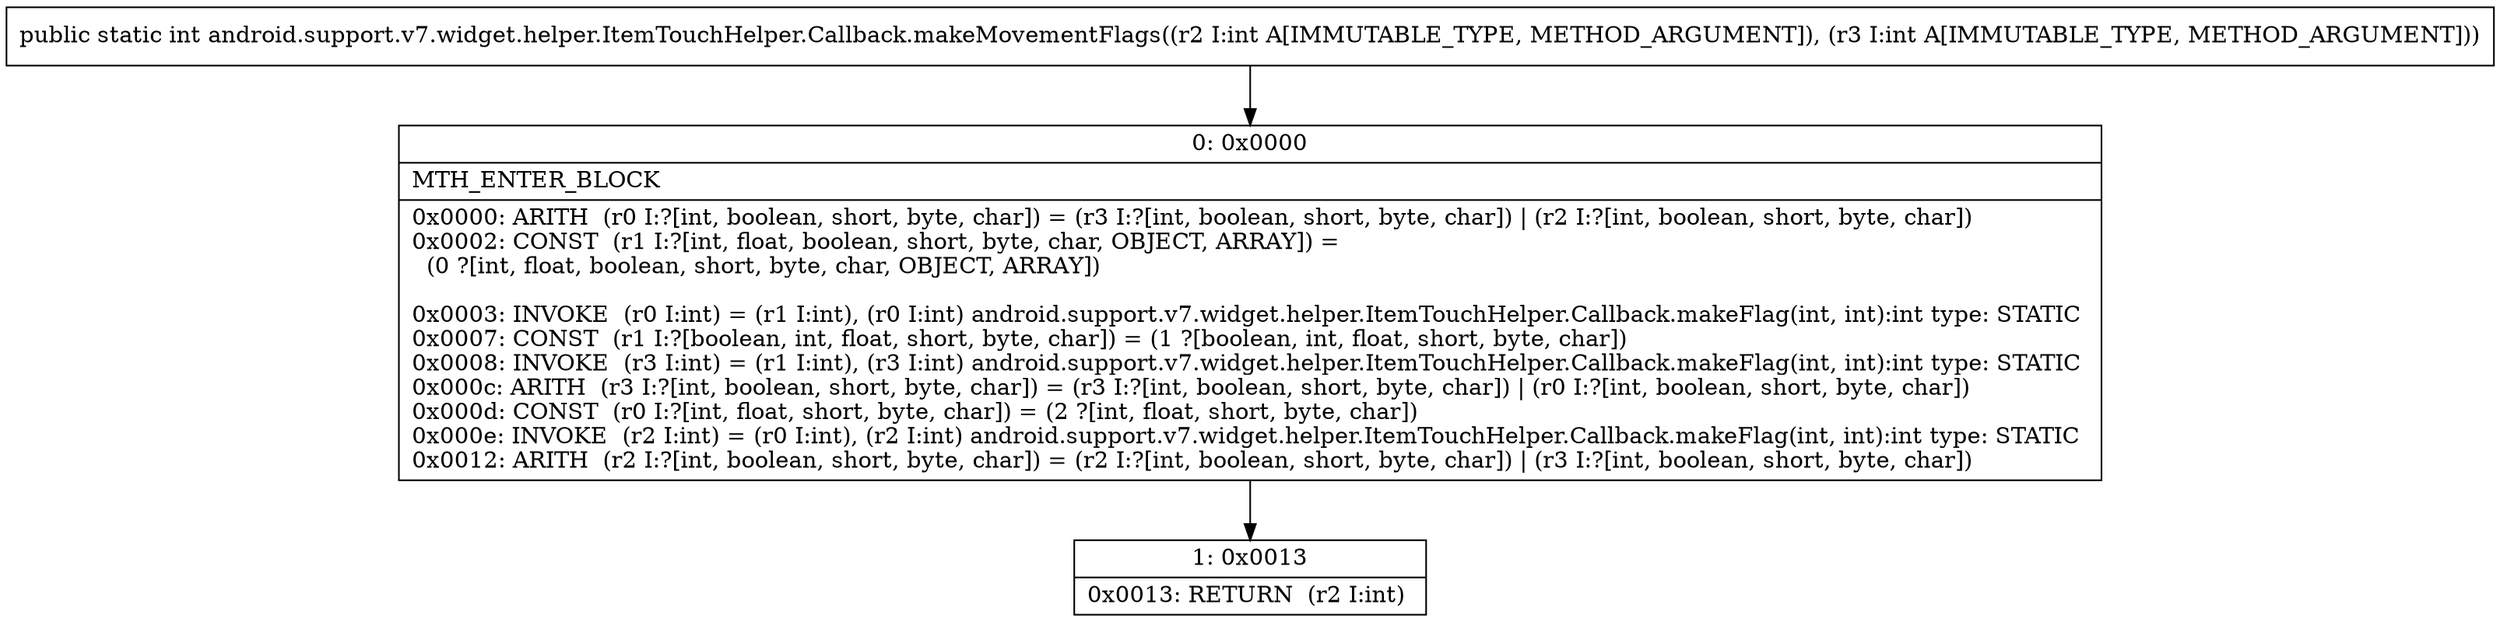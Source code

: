 digraph "CFG forandroid.support.v7.widget.helper.ItemTouchHelper.Callback.makeMovementFlags(II)I" {
Node_0 [shape=record,label="{0\:\ 0x0000|MTH_ENTER_BLOCK\l|0x0000: ARITH  (r0 I:?[int, boolean, short, byte, char]) = (r3 I:?[int, boolean, short, byte, char]) \| (r2 I:?[int, boolean, short, byte, char]) \l0x0002: CONST  (r1 I:?[int, float, boolean, short, byte, char, OBJECT, ARRAY]) = \l  (0 ?[int, float, boolean, short, byte, char, OBJECT, ARRAY])\l \l0x0003: INVOKE  (r0 I:int) = (r1 I:int), (r0 I:int) android.support.v7.widget.helper.ItemTouchHelper.Callback.makeFlag(int, int):int type: STATIC \l0x0007: CONST  (r1 I:?[boolean, int, float, short, byte, char]) = (1 ?[boolean, int, float, short, byte, char]) \l0x0008: INVOKE  (r3 I:int) = (r1 I:int), (r3 I:int) android.support.v7.widget.helper.ItemTouchHelper.Callback.makeFlag(int, int):int type: STATIC \l0x000c: ARITH  (r3 I:?[int, boolean, short, byte, char]) = (r3 I:?[int, boolean, short, byte, char]) \| (r0 I:?[int, boolean, short, byte, char]) \l0x000d: CONST  (r0 I:?[int, float, short, byte, char]) = (2 ?[int, float, short, byte, char]) \l0x000e: INVOKE  (r2 I:int) = (r0 I:int), (r2 I:int) android.support.v7.widget.helper.ItemTouchHelper.Callback.makeFlag(int, int):int type: STATIC \l0x0012: ARITH  (r2 I:?[int, boolean, short, byte, char]) = (r2 I:?[int, boolean, short, byte, char]) \| (r3 I:?[int, boolean, short, byte, char]) \l}"];
Node_1 [shape=record,label="{1\:\ 0x0013|0x0013: RETURN  (r2 I:int) \l}"];
MethodNode[shape=record,label="{public static int android.support.v7.widget.helper.ItemTouchHelper.Callback.makeMovementFlags((r2 I:int A[IMMUTABLE_TYPE, METHOD_ARGUMENT]), (r3 I:int A[IMMUTABLE_TYPE, METHOD_ARGUMENT])) }"];
MethodNode -> Node_0;
Node_0 -> Node_1;
}

